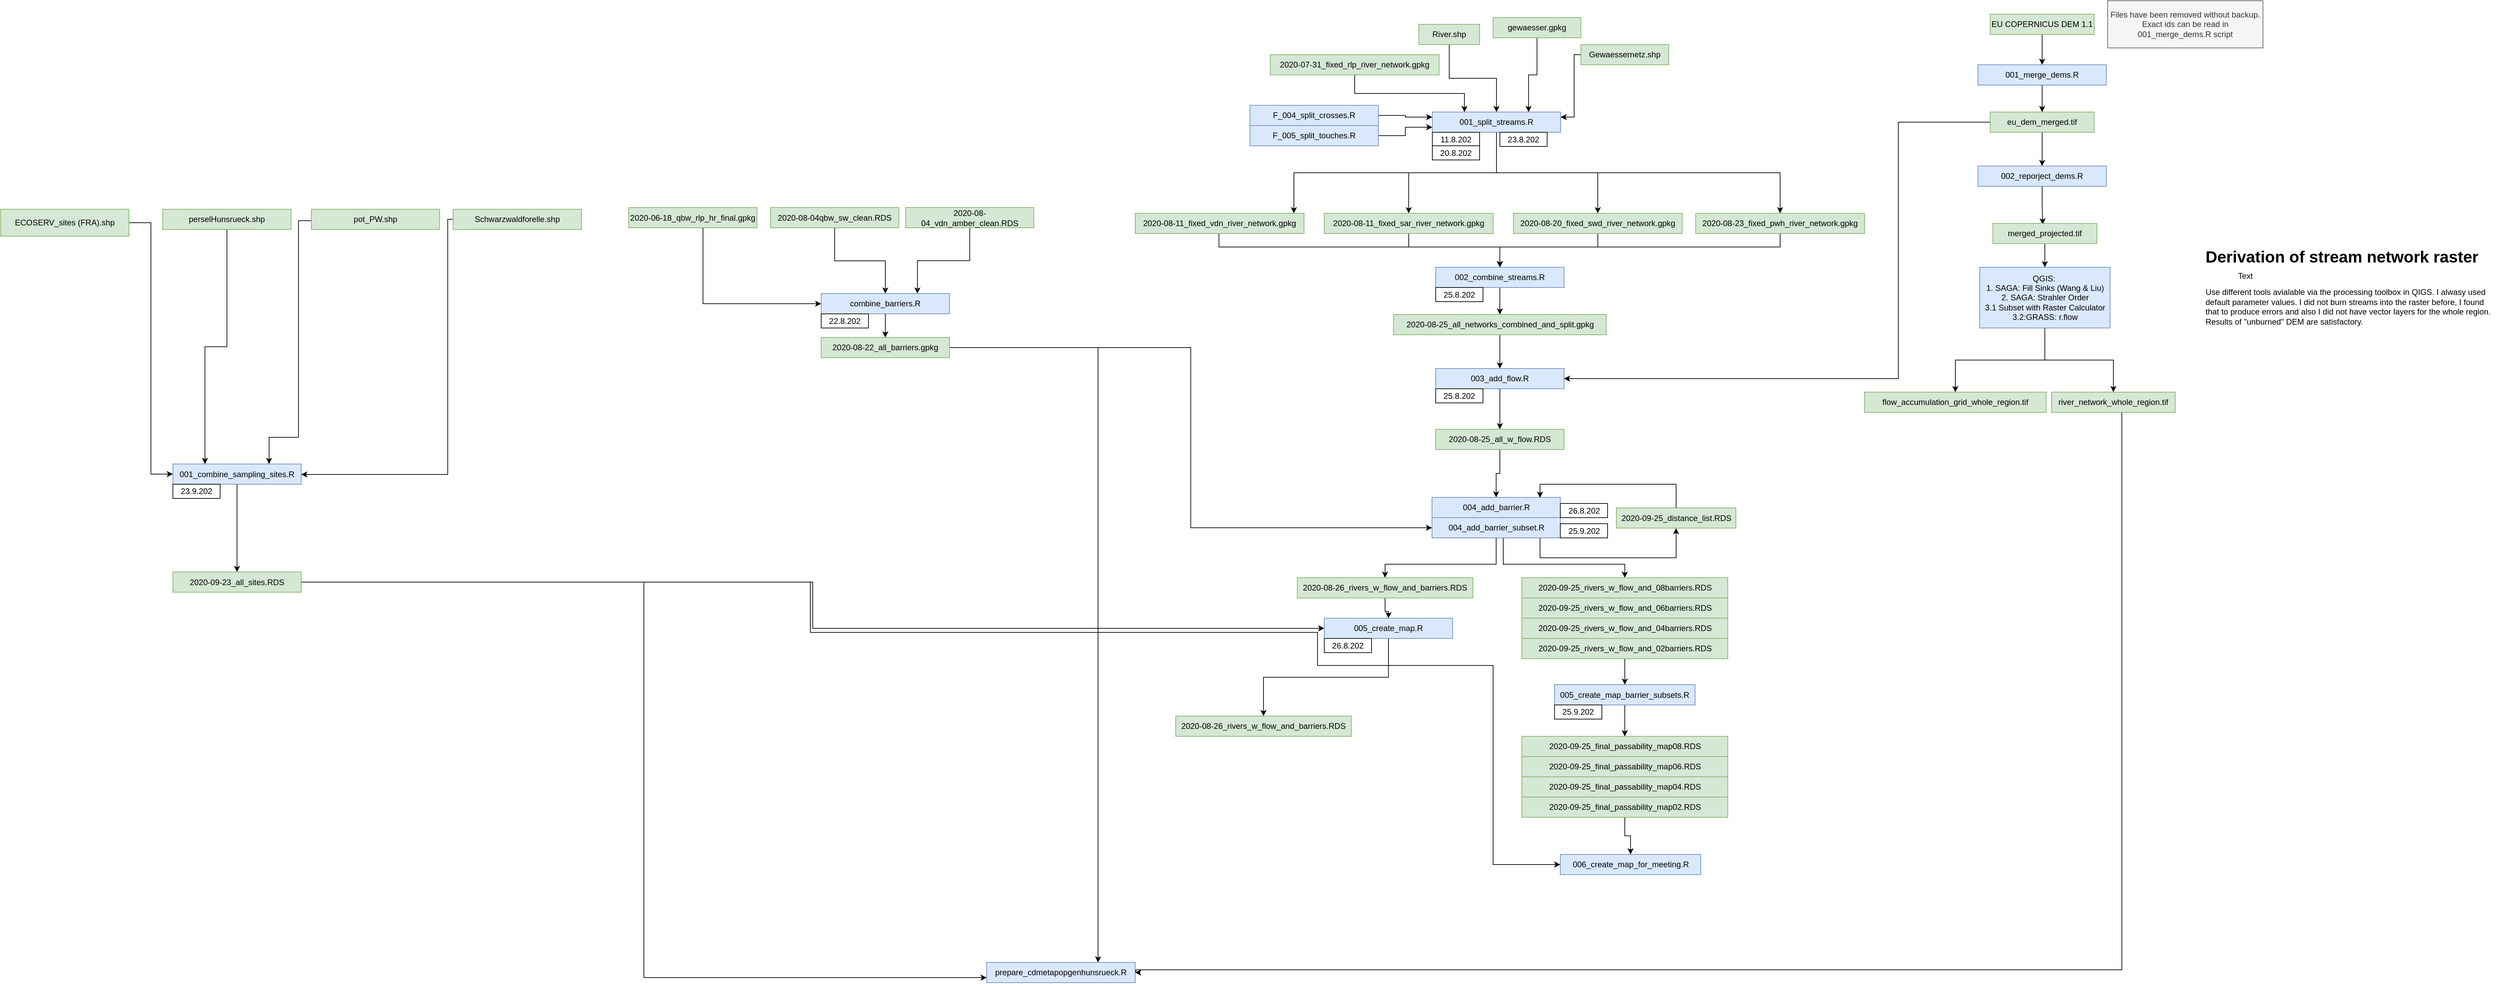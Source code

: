 <mxfile version="11.1.4" type="device"><diagram id="JvnufUM-Q5SF-gKpzTFS" name="Page-1"><mxGraphModel dx="4154" dy="2150" grid="1" gridSize="10" guides="1" tooltips="1" connect="1" arrows="1" fold="1" page="1" pageScale="1" pageWidth="827" pageHeight="1169" math="0" shadow="0"><root><mxCell id="0"/><mxCell id="1" parent="0"/><mxCell id="FXW5r1l0r0UsRwqDGzfk-9" value="&lt;h1&gt;&lt;span&gt;Derivation of stream network raster&lt;/span&gt;&lt;br&gt;&lt;/h1&gt;&lt;div&gt;&lt;span&gt;&lt;br&gt;&lt;/span&gt;&lt;/div&gt;&lt;div&gt;Use different tools avialable via the processing toolbox in QIGS. I alwasy used default parameter values. I did not burn streams into the raster before, I found that to produce errors and also I did not have vector layers for the whole region. Results of &quot;unburned&quot; DEM are satisfactory.&amp;nbsp;&lt;/div&gt;" style="text;html=1;strokeColor=none;fillColor=none;spacing=5;spacingTop=-20;whiteSpace=wrap;overflow=hidden;rounded=0;" parent="1" vertex="1"><mxGeometry x="1140" y="-155" width="440" height="125" as="geometry"/></mxCell><mxCell id="lAnp8HVwlpkXmzS3T5rh-65" style="edgeStyle=orthogonalEdgeStyle;rounded=0;orthogonalLoop=1;jettySize=auto;html=1;" edge="1" parent="1" source="qVdhG5qtT_E0sjil29ck-8" target="lAnp8HVwlpkXmzS3T5rh-63"><mxGeometry relative="1" as="geometry"/></mxCell><mxCell id="lAnp8HVwlpkXmzS3T5rh-66" style="edgeStyle=orthogonalEdgeStyle;rounded=0;orthogonalLoop=1;jettySize=auto;html=1;" edge="1" parent="1" source="qVdhG5qtT_E0sjil29ck-8" target="lAnp8HVwlpkXmzS3T5rh-64"><mxGeometry relative="1" as="geometry"/></mxCell><mxCell id="qVdhG5qtT_E0sjil29ck-8" value="QGIS:&amp;nbsp;&lt;br&gt;1. SAGA: Fill Sinks (Wang &amp;amp; Liu)&lt;br&gt;2. SAGA: Strahler Order&lt;br&gt;3.1 Subset with Raster Calculator&lt;br&gt;3.2:GRASS: r.flow" style="rounded=0;whiteSpace=wrap;html=1;fillColor=#dae8fc;strokeColor=#6c8ebf;" parent="1" vertex="1"><mxGeometry x="810.5" y="-120" width="193" height="90" as="geometry"/></mxCell><mxCell id="cnX03Y2A7mI1FrxATvuy-17" style="edgeStyle=orthogonalEdgeStyle;rounded=0;orthogonalLoop=1;jettySize=auto;html=1;" parent="1" source="c5t6hlEOl87AgB6g3hUB-1" target="cnX03Y2A7mI1FrxATvuy-16" edge="1"><mxGeometry relative="1" as="geometry"/></mxCell><mxCell id="c5t6hlEOl87AgB6g3hUB-1" value="001_combine_sampling_sites.R" style="rounded=0;whiteSpace=wrap;html=1;fillColor=#dae8fc;strokeColor=#6c8ebf;" parent="1" vertex="1"><mxGeometry x="-1865" y="171.5" width="190" height="30" as="geometry"/></mxCell><mxCell id="cnX03Y2A7mI1FrxATvuy-11" style="edgeStyle=orthogonalEdgeStyle;rounded=0;orthogonalLoop=1;jettySize=auto;html=1;entryX=0;entryY=0.5;entryDx=0;entryDy=0;" parent="1" source="cnX03Y2A7mI1FrxATvuy-2" target="c5t6hlEOl87AgB6g3hUB-1" edge="1"><mxGeometry relative="1" as="geometry"/></mxCell><mxCell id="cnX03Y2A7mI1FrxATvuy-2" value="ECOSERV_sites (FRA).shp" style="rounded=0;whiteSpace=wrap;html=1;fillColor=#d5e8d4;strokeColor=#82b366;" parent="1" vertex="1"><mxGeometry x="-2120" y="-206" width="190" height="40" as="geometry"/></mxCell><mxCell id="cnX03Y2A7mI1FrxATvuy-12" style="edgeStyle=orthogonalEdgeStyle;rounded=0;orthogonalLoop=1;jettySize=auto;html=1;entryX=0.25;entryY=0;entryDx=0;entryDy=0;" parent="1" source="cnX03Y2A7mI1FrxATvuy-3" target="c5t6hlEOl87AgB6g3hUB-1" edge="1"><mxGeometry relative="1" as="geometry"/></mxCell><mxCell id="cnX03Y2A7mI1FrxATvuy-3" value="perselHunsrueck.shp" style="rounded=0;whiteSpace=wrap;html=1;fillColor=#d5e8d4;strokeColor=#82b366;" parent="1" vertex="1"><mxGeometry x="-1880" y="-206" width="190" height="30" as="geometry"/></mxCell><mxCell id="cnX03Y2A7mI1FrxATvuy-13" style="edgeStyle=orthogonalEdgeStyle;rounded=0;orthogonalLoop=1;jettySize=auto;html=1;entryX=0.75;entryY=0;entryDx=0;entryDy=0;" parent="1" source="cnX03Y2A7mI1FrxATvuy-4" target="c5t6hlEOl87AgB6g3hUB-1" edge="1"><mxGeometry relative="1" as="geometry"><Array as="points"><mxPoint x="-1679" y="-189"/><mxPoint x="-1679" y="132"/><mxPoint x="-1722" y="132"/></Array></mxGeometry></mxCell><mxCell id="cnX03Y2A7mI1FrxATvuy-4" value="pot_PW.shp" style="rounded=0;whiteSpace=wrap;html=1;fillColor=#d5e8d4;strokeColor=#82b366;" parent="1" vertex="1"><mxGeometry x="-1660" y="-206" width="190" height="30" as="geometry"/></mxCell><mxCell id="cnX03Y2A7mI1FrxATvuy-14" style="edgeStyle=orthogonalEdgeStyle;rounded=0;orthogonalLoop=1;jettySize=auto;html=1;" parent="1" source="cnX03Y2A7mI1FrxATvuy-5" target="c5t6hlEOl87AgB6g3hUB-1" edge="1"><mxGeometry relative="1" as="geometry"><Array as="points"><mxPoint x="-1458" y="-191"/><mxPoint x="-1458" y="187"/></Array></mxGeometry></mxCell><mxCell id="cnX03Y2A7mI1FrxATvuy-5" value="Schwarzwaldforelle.shp" style="rounded=0;whiteSpace=wrap;html=1;fillColor=#d5e8d4;strokeColor=#82b366;" parent="1" vertex="1"><mxGeometry x="-1450" y="-206" width="190" height="30" as="geometry"/></mxCell><mxCell id="lAnp8HVwlpkXmzS3T5rh-76" style="edgeStyle=orthogonalEdgeStyle;rounded=0;orthogonalLoop=1;jettySize=auto;html=1;entryX=0;entryY=0.75;entryDx=0;entryDy=0;" edge="1" parent="1" source="cnX03Y2A7mI1FrxATvuy-16" target="0E4M_2nocvdvFZ_LfOM7-12"><mxGeometry relative="1" as="geometry"/></mxCell><mxCell id="lAnp8HVwlpkXmzS3T5rh-88" style="edgeStyle=orthogonalEdgeStyle;rounded=0;orthogonalLoop=1;jettySize=auto;html=1;entryX=0;entryY=0.5;entryDx=0;entryDy=0;" edge="1" parent="1" source="cnX03Y2A7mI1FrxATvuy-16" target="lAnp8HVwlpkXmzS3T5rh-86"><mxGeometry relative="1" as="geometry"/></mxCell><mxCell id="lAnp8HVwlpkXmzS3T5rh-111" style="edgeStyle=orthogonalEdgeStyle;rounded=0;orthogonalLoop=1;jettySize=auto;html=1;entryX=0;entryY=0.5;entryDx=0;entryDy=0;" edge="1" parent="1" source="cnX03Y2A7mI1FrxATvuy-16" target="lAnp8HVwlpkXmzS3T5rh-109"><mxGeometry relative="1" as="geometry"><mxPoint x="-150" y="680" as="targetPoint"/><Array as="points"><mxPoint x="-921" y="346"/><mxPoint x="-921" y="421"/><mxPoint x="-170" y="421"/><mxPoint x="-170" y="470"/><mxPoint x="90" y="470"/><mxPoint x="90" y="765"/></Array></mxGeometry></mxCell><mxCell id="cnX03Y2A7mI1FrxATvuy-16" value="2020-09-23_all_sites.RDS" style="rounded=0;whiteSpace=wrap;html=1;fillColor=#d5e8d4;strokeColor=#82b366;" parent="1" vertex="1"><mxGeometry x="-1865" y="331.5" width="190" height="30" as="geometry"/></mxCell><mxCell id="0E4M_2nocvdvFZ_LfOM7-1" value="23.9.202" style="rounded=0;whiteSpace=wrap;html=1;" parent="1" vertex="1"><mxGeometry x="-1865" y="201.5" width="70" height="21" as="geometry"/></mxCell><mxCell id="0E4M_2nocvdvFZ_LfOM7-11" style="edgeStyle=orthogonalEdgeStyle;rounded=0;orthogonalLoop=1;jettySize=auto;html=1;" parent="1" source="0E4M_2nocvdvFZ_LfOM7-2" target="0E4M_2nocvdvFZ_LfOM7-10" edge="1"><mxGeometry relative="1" as="geometry"/></mxCell><mxCell id="0E4M_2nocvdvFZ_LfOM7-2" value="combine_barriers.R" style="rounded=0;whiteSpace=wrap;html=1;fillColor=#dae8fc;strokeColor=#6c8ebf;" parent="1" vertex="1"><mxGeometry x="-905" y="-81" width="190" height="30" as="geometry"/></mxCell><mxCell id="0E4M_2nocvdvFZ_LfOM7-3" value="22.8.202" style="rounded=0;whiteSpace=wrap;html=1;" parent="1" vertex="1"><mxGeometry x="-905" y="-51" width="70" height="21" as="geometry"/></mxCell><mxCell id="0E4M_2nocvdvFZ_LfOM7-5" style="edgeStyle=orthogonalEdgeStyle;rounded=0;orthogonalLoop=1;jettySize=auto;html=1;entryX=0;entryY=0.5;entryDx=0;entryDy=0;" parent="1" source="0E4M_2nocvdvFZ_LfOM7-4" target="0E4M_2nocvdvFZ_LfOM7-2" edge="1"><mxGeometry relative="1" as="geometry"><Array as="points"><mxPoint x="-1080" y="-65.5"/></Array></mxGeometry></mxCell><mxCell id="0E4M_2nocvdvFZ_LfOM7-4" value="2020-06-18_qbw_rlp_hr_final.gpkg" style="rounded=0;whiteSpace=wrap;html=1;fillColor=#d5e8d4;strokeColor=#82b366;" parent="1" vertex="1"><mxGeometry x="-1190" y="-208.5" width="190" height="30" as="geometry"/></mxCell><mxCell id="0E4M_2nocvdvFZ_LfOM7-9" style="edgeStyle=orthogonalEdgeStyle;rounded=0;orthogonalLoop=1;jettySize=auto;html=1;" parent="1" source="0E4M_2nocvdvFZ_LfOM7-6" target="0E4M_2nocvdvFZ_LfOM7-2" edge="1"><mxGeometry relative="1" as="geometry"><Array as="points"><mxPoint x="-885" y="-129.5"/><mxPoint x="-810" y="-129.5"/></Array></mxGeometry></mxCell><mxCell id="0E4M_2nocvdvFZ_LfOM7-6" value="2020-08-04qbw_sw_clean.RDS" style="rounded=0;whiteSpace=wrap;html=1;fillColor=#d5e8d4;strokeColor=#82b366;" parent="1" vertex="1"><mxGeometry x="-980" y="-208.5" width="190" height="30" as="geometry"/></mxCell><mxCell id="0E4M_2nocvdvFZ_LfOM7-8" style="edgeStyle=orthogonalEdgeStyle;rounded=0;orthogonalLoop=1;jettySize=auto;html=1;entryX=0.75;entryY=0;entryDx=0;entryDy=0;" parent="1" source="0E4M_2nocvdvFZ_LfOM7-7" target="0E4M_2nocvdvFZ_LfOM7-2" edge="1"><mxGeometry relative="1" as="geometry"/></mxCell><mxCell id="0E4M_2nocvdvFZ_LfOM7-7" value="2020-08-04_vdn_amber_clean.RDS" style="rounded=0;whiteSpace=wrap;html=1;fillColor=#d5e8d4;strokeColor=#82b366;" parent="1" vertex="1"><mxGeometry x="-780" y="-208.5" width="190" height="30" as="geometry"/></mxCell><mxCell id="lAnp8HVwlpkXmzS3T5rh-73" style="edgeStyle=orthogonalEdgeStyle;rounded=0;orthogonalLoop=1;jettySize=auto;html=1;entryX=0;entryY=0.5;entryDx=0;entryDy=0;" edge="1" parent="1" source="0E4M_2nocvdvFZ_LfOM7-10" target="lAnp8HVwlpkXmzS3T5rh-1"><mxGeometry relative="1" as="geometry"/></mxCell><mxCell id="lAnp8HVwlpkXmzS3T5rh-75" style="edgeStyle=orthogonalEdgeStyle;rounded=0;orthogonalLoop=1;jettySize=auto;html=1;entryX=0.75;entryY=0;entryDx=0;entryDy=0;" edge="1" parent="1" source="0E4M_2nocvdvFZ_LfOM7-10" target="0E4M_2nocvdvFZ_LfOM7-12"><mxGeometry relative="1" as="geometry"/></mxCell><mxCell id="0E4M_2nocvdvFZ_LfOM7-10" value="2020-08-22_all_barriers.gpkg" style="rounded=0;whiteSpace=wrap;html=1;fillColor=#d5e8d4;strokeColor=#82b366;" parent="1" vertex="1"><mxGeometry x="-905" y="-16" width="190" height="30" as="geometry"/></mxCell><mxCell id="0E4M_2nocvdvFZ_LfOM7-12" value="prepare_cdmetapopgenhunsrueck.R" style="rounded=0;whiteSpace=wrap;html=1;fillColor=#dae8fc;strokeColor=#6c8ebf;" parent="1" vertex="1"><mxGeometry x="-660" y="910" width="220" height="30" as="geometry"/></mxCell><mxCell id="lAnp8HVwlpkXmzS3T5rh-82" style="edgeStyle=orthogonalEdgeStyle;rounded=0;orthogonalLoop=1;jettySize=auto;html=1;" edge="1" parent="1" source="lAnp8HVwlpkXmzS3T5rh-1" target="lAnp8HVwlpkXmzS3T5rh-81"><mxGeometry relative="1" as="geometry"><Array as="points"><mxPoint x="95" y="320"/><mxPoint x="-70" y="320"/></Array></mxGeometry></mxCell><mxCell id="lAnp8HVwlpkXmzS3T5rh-92" style="edgeStyle=orthogonalEdgeStyle;rounded=0;orthogonalLoop=1;jettySize=auto;html=1;entryX=0.5;entryY=1;entryDx=0;entryDy=0;" edge="1" parent="1" source="lAnp8HVwlpkXmzS3T5rh-1" target="lAnp8HVwlpkXmzS3T5rh-91"><mxGeometry relative="1" as="geometry"><Array as="points"><mxPoint x="159.5" y="310.5"/><mxPoint x="361.5" y="310.5"/></Array></mxGeometry></mxCell><mxCell id="lAnp8HVwlpkXmzS3T5rh-98" style="edgeStyle=orthogonalEdgeStyle;rounded=0;orthogonalLoop=1;jettySize=auto;html=1;entryX=0.5;entryY=0;entryDx=0;entryDy=0;" edge="1" parent="1" source="lAnp8HVwlpkXmzS3T5rh-1" target="lAnp8HVwlpkXmzS3T5rh-94"><mxGeometry relative="1" as="geometry"><mxPoint x="285" y="330" as="targetPoint"/><Array as="points"><mxPoint x="105" y="320"/><mxPoint x="285" y="320"/></Array></mxGeometry></mxCell><mxCell id="lAnp8HVwlpkXmzS3T5rh-1" value="004_add_barrier_subset.R" style="rounded=0;whiteSpace=wrap;html=1;fillColor=#dae8fc;strokeColor=#6c8ebf;" vertex="1" parent="1"><mxGeometry x="-0.5" y="251" width="190" height="30" as="geometry"/></mxCell><mxCell id="lAnp8HVwlpkXmzS3T5rh-79" style="edgeStyle=orthogonalEdgeStyle;rounded=0;orthogonalLoop=1;jettySize=auto;html=1;entryX=0.5;entryY=0;entryDx=0;entryDy=0;" edge="1" parent="1" source="lAnp8HVwlpkXmzS3T5rh-2" target="lAnp8HVwlpkXmzS3T5rh-77"><mxGeometry relative="1" as="geometry"/></mxCell><mxCell id="lAnp8HVwlpkXmzS3T5rh-2" value="2020-08-25_all_w_flow.RDS" style="rounded=0;whiteSpace=wrap;html=1;fillColor=#d5e8d4;strokeColor=#82b366;" vertex="1" parent="1"><mxGeometry x="5" y="120" width="190" height="30" as="geometry"/></mxCell><mxCell id="lAnp8HVwlpkXmzS3T5rh-7" value="25.9.202" style="rounded=0;whiteSpace=wrap;html=1;" vertex="1" parent="1"><mxGeometry x="189.5" y="260" width="70" height="21" as="geometry"/></mxCell><mxCell id="lAnp8HVwlpkXmzS3T5rh-26" style="edgeStyle=orthogonalEdgeStyle;rounded=0;orthogonalLoop=1;jettySize=auto;html=1;" edge="1" parent="1" source="lAnp8HVwlpkXmzS3T5rh-8" target="lAnp8HVwlpkXmzS3T5rh-25"><mxGeometry relative="1" as="geometry"><Array as="points"><mxPoint x="95" y="-260"/><mxPoint x="-205" y="-260"/></Array></mxGeometry></mxCell><mxCell id="lAnp8HVwlpkXmzS3T5rh-28" style="edgeStyle=orthogonalEdgeStyle;rounded=0;orthogonalLoop=1;jettySize=auto;html=1;" edge="1" parent="1" source="lAnp8HVwlpkXmzS3T5rh-8" target="lAnp8HVwlpkXmzS3T5rh-27"><mxGeometry relative="1" as="geometry"/></mxCell><mxCell id="lAnp8HVwlpkXmzS3T5rh-31" style="edgeStyle=orthogonalEdgeStyle;rounded=0;orthogonalLoop=1;jettySize=auto;html=1;entryX=0.5;entryY=0;entryDx=0;entryDy=0;" edge="1" parent="1" source="lAnp8HVwlpkXmzS3T5rh-8" target="lAnp8HVwlpkXmzS3T5rh-30"><mxGeometry relative="1" as="geometry"><Array as="points"><mxPoint x="95" y="-260"/><mxPoint x="245" y="-260"/></Array></mxGeometry></mxCell><mxCell id="lAnp8HVwlpkXmzS3T5rh-34" style="edgeStyle=orthogonalEdgeStyle;rounded=0;orthogonalLoop=1;jettySize=auto;html=1;entryX=0.5;entryY=0;entryDx=0;entryDy=0;" edge="1" parent="1" source="lAnp8HVwlpkXmzS3T5rh-8" target="lAnp8HVwlpkXmzS3T5rh-33"><mxGeometry relative="1" as="geometry"><Array as="points"><mxPoint x="95" y="-260"/><mxPoint x="515" y="-260"/></Array></mxGeometry></mxCell><mxCell id="lAnp8HVwlpkXmzS3T5rh-8" value="001_split_streams.R" style="rounded=0;whiteSpace=wrap;html=1;fillColor=#dae8fc;strokeColor=#6c8ebf;" vertex="1" parent="1"><mxGeometry y="-350" width="190" height="30" as="geometry"/></mxCell><mxCell id="lAnp8HVwlpkXmzS3T5rh-11" style="edgeStyle=orthogonalEdgeStyle;rounded=0;orthogonalLoop=1;jettySize=auto;html=1;entryX=0;entryY=0.25;entryDx=0;entryDy=0;" edge="1" parent="1" source="lAnp8HVwlpkXmzS3T5rh-9" target="lAnp8HVwlpkXmzS3T5rh-8"><mxGeometry relative="1" as="geometry"/></mxCell><mxCell id="lAnp8HVwlpkXmzS3T5rh-9" value="F_004_split_crosses.R" style="rounded=0;whiteSpace=wrap;html=1;fillColor=#dae8fc;strokeColor=#6c8ebf;" vertex="1" parent="1"><mxGeometry x="-270" y="-360" width="190" height="30" as="geometry"/></mxCell><mxCell id="lAnp8HVwlpkXmzS3T5rh-12" style="edgeStyle=orthogonalEdgeStyle;rounded=0;orthogonalLoop=1;jettySize=auto;html=1;entryX=0;entryY=0.75;entryDx=0;entryDy=0;" edge="1" parent="1" source="lAnp8HVwlpkXmzS3T5rh-10" target="lAnp8HVwlpkXmzS3T5rh-8"><mxGeometry relative="1" as="geometry"/></mxCell><mxCell id="lAnp8HVwlpkXmzS3T5rh-10" value="F_005_split_touches.R" style="rounded=0;whiteSpace=wrap;html=1;fillColor=#dae8fc;strokeColor=#6c8ebf;" vertex="1" parent="1"><mxGeometry x="-270" y="-330" width="190" height="30" as="geometry"/></mxCell><mxCell id="lAnp8HVwlpkXmzS3T5rh-14" style="edgeStyle=orthogonalEdgeStyle;rounded=0;orthogonalLoop=1;jettySize=auto;html=1;entryX=0.25;entryY=0;entryDx=0;entryDy=0;" edge="1" parent="1" source="lAnp8HVwlpkXmzS3T5rh-13" target="lAnp8HVwlpkXmzS3T5rh-8"><mxGeometry relative="1" as="geometry"/></mxCell><mxCell id="lAnp8HVwlpkXmzS3T5rh-13" value="2020-07-31_fixed_rlp_river_network.gpkg" style="rounded=0;whiteSpace=wrap;html=1;fillColor=#d5e8d4;strokeColor=#82b366;" vertex="1" parent="1"><mxGeometry x="-240" y="-435" width="250" height="30" as="geometry"/></mxCell><mxCell id="lAnp8HVwlpkXmzS3T5rh-18" style="edgeStyle=orthogonalEdgeStyle;rounded=0;orthogonalLoop=1;jettySize=auto;html=1;" edge="1" parent="1" source="lAnp8HVwlpkXmzS3T5rh-17" target="lAnp8HVwlpkXmzS3T5rh-8"><mxGeometry relative="1" as="geometry"/></mxCell><mxCell id="lAnp8HVwlpkXmzS3T5rh-17" value="River.shp" style="rounded=0;whiteSpace=wrap;html=1;fillColor=#d5e8d4;strokeColor=#82b366;" vertex="1" parent="1"><mxGeometry x="-20" y="-480" width="90" height="30" as="geometry"/></mxCell><mxCell id="lAnp8HVwlpkXmzS3T5rh-20" style="edgeStyle=orthogonalEdgeStyle;rounded=0;orthogonalLoop=1;jettySize=auto;html=1;entryX=0.75;entryY=0;entryDx=0;entryDy=0;" edge="1" parent="1" source="lAnp8HVwlpkXmzS3T5rh-19" target="lAnp8HVwlpkXmzS3T5rh-8"><mxGeometry relative="1" as="geometry"/></mxCell><mxCell id="lAnp8HVwlpkXmzS3T5rh-19" value="gewaesser.gpkg" style="rounded=0;whiteSpace=wrap;html=1;fillColor=#d5e8d4;strokeColor=#82b366;" vertex="1" parent="1"><mxGeometry x="90" y="-490" width="130" height="30" as="geometry"/></mxCell><mxCell id="lAnp8HVwlpkXmzS3T5rh-23" style="edgeStyle=orthogonalEdgeStyle;rounded=0;orthogonalLoop=1;jettySize=auto;html=1;entryX=1;entryY=0.25;entryDx=0;entryDy=0;" edge="1" parent="1" source="lAnp8HVwlpkXmzS3T5rh-22" target="lAnp8HVwlpkXmzS3T5rh-8"><mxGeometry relative="1" as="geometry"><Array as="points"><mxPoint x="210" y="-435"/><mxPoint x="210" y="-343"/></Array></mxGeometry></mxCell><mxCell id="lAnp8HVwlpkXmzS3T5rh-22" value="Gewaessernetz.shp" style="rounded=0;whiteSpace=wrap;html=1;fillColor=#d5e8d4;strokeColor=#82b366;" vertex="1" parent="1"><mxGeometry x="220" y="-450" width="130" height="30" as="geometry"/></mxCell><mxCell id="lAnp8HVwlpkXmzS3T5rh-24" value="23.8.202" style="rounded=0;whiteSpace=wrap;html=1;" vertex="1" parent="1"><mxGeometry x="100" y="-320" width="70" height="21" as="geometry"/></mxCell><mxCell id="lAnp8HVwlpkXmzS3T5rh-40" style="edgeStyle=orthogonalEdgeStyle;rounded=0;orthogonalLoop=1;jettySize=auto;html=1;" edge="1" parent="1" source="lAnp8HVwlpkXmzS3T5rh-25" target="lAnp8HVwlpkXmzS3T5rh-38"><mxGeometry relative="1" as="geometry"><Array as="points"><mxPoint x="-316" y="-150"/><mxPoint x="100" y="-150"/></Array></mxGeometry></mxCell><mxCell id="lAnp8HVwlpkXmzS3T5rh-25" value="2020-08-11_fixed_vdn_river_network.gpkg" style="rounded=0;whiteSpace=wrap;html=1;fillColor=#d5e8d4;strokeColor=#82b366;" vertex="1" parent="1"><mxGeometry x="-440" y="-200" width="250" height="30" as="geometry"/></mxCell><mxCell id="lAnp8HVwlpkXmzS3T5rh-41" style="edgeStyle=orthogonalEdgeStyle;rounded=0;orthogonalLoop=1;jettySize=auto;html=1;entryX=0.5;entryY=0;entryDx=0;entryDy=0;" edge="1" parent="1" source="lAnp8HVwlpkXmzS3T5rh-27" target="lAnp8HVwlpkXmzS3T5rh-38"><mxGeometry relative="1" as="geometry"><Array as="points"><mxPoint x="-35" y="-150"/><mxPoint x="100" y="-150"/></Array></mxGeometry></mxCell><mxCell id="lAnp8HVwlpkXmzS3T5rh-27" value="2020-08-11_fixed_sar_river_network.gpkg" style="rounded=0;whiteSpace=wrap;html=1;fillColor=#d5e8d4;strokeColor=#82b366;" vertex="1" parent="1"><mxGeometry x="-160" y="-200" width="250" height="30" as="geometry"/></mxCell><mxCell id="lAnp8HVwlpkXmzS3T5rh-42" style="edgeStyle=orthogonalEdgeStyle;rounded=0;orthogonalLoop=1;jettySize=auto;html=1;entryX=0.5;entryY=0;entryDx=0;entryDy=0;" edge="1" parent="1" source="lAnp8HVwlpkXmzS3T5rh-30" target="lAnp8HVwlpkXmzS3T5rh-38"><mxGeometry relative="1" as="geometry"><Array as="points"><mxPoint x="245" y="-150"/><mxPoint x="100" y="-150"/></Array></mxGeometry></mxCell><mxCell id="lAnp8HVwlpkXmzS3T5rh-30" value="2020-08-20_fixed_swd_river_network.gpkg" style="rounded=0;whiteSpace=wrap;html=1;fillColor=#d5e8d4;strokeColor=#82b366;" vertex="1" parent="1"><mxGeometry x="120" y="-200" width="250" height="30" as="geometry"/></mxCell><mxCell id="lAnp8HVwlpkXmzS3T5rh-43" style="edgeStyle=orthogonalEdgeStyle;rounded=0;orthogonalLoop=1;jettySize=auto;html=1;entryX=0.5;entryY=0;entryDx=0;entryDy=0;" edge="1" parent="1" source="lAnp8HVwlpkXmzS3T5rh-33" target="lAnp8HVwlpkXmzS3T5rh-38"><mxGeometry relative="1" as="geometry"><Array as="points"><mxPoint x="515" y="-150"/><mxPoint x="100" y="-150"/></Array></mxGeometry></mxCell><mxCell id="lAnp8HVwlpkXmzS3T5rh-33" value="&lt;span style=&quot;text-align: left ; white-space: nowrap&quot;&gt;2020-08-23_fixed_pwh_river_network.gpkg&lt;/span&gt;" style="rounded=0;whiteSpace=wrap;html=1;fillColor=#d5e8d4;strokeColor=#82b366;" vertex="1" parent="1"><mxGeometry x="390" y="-200" width="250" height="30" as="geometry"/></mxCell><mxCell id="lAnp8HVwlpkXmzS3T5rh-35" value="11.8.202" style="rounded=0;whiteSpace=wrap;html=1;" vertex="1" parent="1"><mxGeometry y="-320" width="70" height="21" as="geometry"/></mxCell><mxCell id="lAnp8HVwlpkXmzS3T5rh-36" value="20.8.202" style="rounded=0;whiteSpace=wrap;html=1;" vertex="1" parent="1"><mxGeometry y="-300" width="70" height="21" as="geometry"/></mxCell><mxCell id="lAnp8HVwlpkXmzS3T5rh-46" style="edgeStyle=orthogonalEdgeStyle;rounded=0;orthogonalLoop=1;jettySize=auto;html=1;" edge="1" parent="1" source="lAnp8HVwlpkXmzS3T5rh-38" target="lAnp8HVwlpkXmzS3T5rh-45"><mxGeometry relative="1" as="geometry"/></mxCell><mxCell id="lAnp8HVwlpkXmzS3T5rh-38" value="002_combine_streams.R" style="rounded=0;whiteSpace=wrap;html=1;fillColor=#dae8fc;strokeColor=#6c8ebf;" vertex="1" parent="1"><mxGeometry x="5" y="-120" width="190" height="30" as="geometry"/></mxCell><mxCell id="lAnp8HVwlpkXmzS3T5rh-69" style="edgeStyle=orthogonalEdgeStyle;rounded=0;orthogonalLoop=1;jettySize=auto;html=1;entryX=0.5;entryY=0;entryDx=0;entryDy=0;" edge="1" parent="1" source="lAnp8HVwlpkXmzS3T5rh-45" target="lAnp8HVwlpkXmzS3T5rh-68"><mxGeometry relative="1" as="geometry"/></mxCell><mxCell id="lAnp8HVwlpkXmzS3T5rh-45" value="2020-08-25_all_networks_combined_and_split.gpkg" style="rounded=0;whiteSpace=wrap;html=1;fillColor=#d5e8d4;strokeColor=#82b366;" vertex="1" parent="1"><mxGeometry x="-57.5" y="-50" width="315" height="30" as="geometry"/></mxCell><mxCell id="lAnp8HVwlpkXmzS3T5rh-55" style="edgeStyle=orthogonalEdgeStyle;rounded=0;orthogonalLoop=1;jettySize=auto;html=1;entryX=0.5;entryY=0;entryDx=0;entryDy=0;" edge="1" parent="1" source="lAnp8HVwlpkXmzS3T5rh-49" target="lAnp8HVwlpkXmzS3T5rh-54"><mxGeometry relative="1" as="geometry"/></mxCell><mxCell id="lAnp8HVwlpkXmzS3T5rh-49" value="EU COPERNICUS DEM 1.1" style="rounded=0;whiteSpace=wrap;html=1;fillColor=#d5e8d4;strokeColor=#82b366;" vertex="1" parent="1"><mxGeometry x="826" y="-495" width="154" height="30" as="geometry"/></mxCell><mxCell id="lAnp8HVwlpkXmzS3T5rh-52" value="Files have been removed without backup. Exact ids can be read in 001_merge_dems.R script" style="text;html=1;strokeColor=#666666;fillColor=#f5f5f5;align=center;verticalAlign=middle;whiteSpace=wrap;rounded=0;fontColor=#333333;" vertex="1" parent="1"><mxGeometry x="1000" y="-515" width="230" height="70" as="geometry"/></mxCell><mxCell id="lAnp8HVwlpkXmzS3T5rh-57" style="edgeStyle=orthogonalEdgeStyle;rounded=0;orthogonalLoop=1;jettySize=auto;html=1;" edge="1" parent="1" source="lAnp8HVwlpkXmzS3T5rh-54" target="lAnp8HVwlpkXmzS3T5rh-56"><mxGeometry relative="1" as="geometry"/></mxCell><mxCell id="lAnp8HVwlpkXmzS3T5rh-54" value="001_merge_dems.R" style="rounded=0;whiteSpace=wrap;html=1;fillColor=#dae8fc;strokeColor=#6c8ebf;" vertex="1" parent="1"><mxGeometry x="808" y="-420" width="190" height="30" as="geometry"/></mxCell><mxCell id="lAnp8HVwlpkXmzS3T5rh-59" style="edgeStyle=orthogonalEdgeStyle;rounded=0;orthogonalLoop=1;jettySize=auto;html=1;entryX=0.5;entryY=0;entryDx=0;entryDy=0;" edge="1" parent="1" source="lAnp8HVwlpkXmzS3T5rh-56" target="lAnp8HVwlpkXmzS3T5rh-58"><mxGeometry relative="1" as="geometry"/></mxCell><mxCell id="lAnp8HVwlpkXmzS3T5rh-71" style="edgeStyle=orthogonalEdgeStyle;rounded=0;orthogonalLoop=1;jettySize=auto;html=1;entryX=1;entryY=0.5;entryDx=0;entryDy=0;" edge="1" parent="1" source="lAnp8HVwlpkXmzS3T5rh-56" target="lAnp8HVwlpkXmzS3T5rh-68"><mxGeometry relative="1" as="geometry"><Array as="points"><mxPoint x="690" y="-335"/><mxPoint x="690" y="45"/></Array></mxGeometry></mxCell><mxCell id="lAnp8HVwlpkXmzS3T5rh-56" value="eu_dem_merged.tif" style="rounded=0;whiteSpace=wrap;html=1;fillColor=#d5e8d4;strokeColor=#82b366;" vertex="1" parent="1"><mxGeometry x="826" y="-350" width="154" height="30" as="geometry"/></mxCell><mxCell id="lAnp8HVwlpkXmzS3T5rh-61" style="edgeStyle=orthogonalEdgeStyle;rounded=0;orthogonalLoop=1;jettySize=auto;html=1;entryX=0.48;entryY=0.052;entryDx=0;entryDy=0;entryPerimeter=0;" edge="1" parent="1" source="lAnp8HVwlpkXmzS3T5rh-58" target="lAnp8HVwlpkXmzS3T5rh-60"><mxGeometry relative="1" as="geometry"/></mxCell><mxCell id="lAnp8HVwlpkXmzS3T5rh-58" value="002_reporject_dems.R" style="rounded=0;whiteSpace=wrap;html=1;fillColor=#dae8fc;strokeColor=#6c8ebf;" vertex="1" parent="1"><mxGeometry x="808" y="-270" width="190" height="30" as="geometry"/></mxCell><mxCell id="lAnp8HVwlpkXmzS3T5rh-62" style="edgeStyle=orthogonalEdgeStyle;rounded=0;orthogonalLoop=1;jettySize=auto;html=1;entryX=0.5;entryY=0;entryDx=0;entryDy=0;" edge="1" parent="1" source="lAnp8HVwlpkXmzS3T5rh-60" target="qVdhG5qtT_E0sjil29ck-8"><mxGeometry relative="1" as="geometry"/></mxCell><mxCell id="lAnp8HVwlpkXmzS3T5rh-60" value="merged_projected.tif" style="rounded=0;whiteSpace=wrap;html=1;fillColor=#d5e8d4;strokeColor=#82b366;" vertex="1" parent="1"><mxGeometry x="830" y="-185" width="154" height="30" as="geometry"/></mxCell><mxCell id="lAnp8HVwlpkXmzS3T5rh-63" value="flow_accumulation_grid_whole_region.tif" style="rounded=0;whiteSpace=wrap;html=1;fillColor=#d5e8d4;strokeColor=#82b366;" vertex="1" parent="1"><mxGeometry x="640" y="65" width="269" height="30" as="geometry"/></mxCell><mxCell id="lAnp8HVwlpkXmzS3T5rh-74" style="edgeStyle=orthogonalEdgeStyle;rounded=0;orthogonalLoop=1;jettySize=auto;html=1;entryX=1;entryY=0.5;entryDx=0;entryDy=0;" edge="1" parent="1" source="lAnp8HVwlpkXmzS3T5rh-64" target="0E4M_2nocvdvFZ_LfOM7-12"><mxGeometry relative="1" as="geometry"><Array as="points"><mxPoint x="1021" y="921"/><mxPoint x="-439" y="921"/></Array></mxGeometry></mxCell><mxCell id="lAnp8HVwlpkXmzS3T5rh-64" value="river_network_whole_region.tif" style="rounded=0;whiteSpace=wrap;html=1;fillColor=#d5e8d4;strokeColor=#82b366;" vertex="1" parent="1"><mxGeometry x="917" y="65" width="183" height="30" as="geometry"/></mxCell><mxCell id="lAnp8HVwlpkXmzS3T5rh-67" value="Text" style="text;html=1;resizable=0;points=[];autosize=1;align=left;verticalAlign=top;spacingTop=-4;" vertex="1" parent="1"><mxGeometry x="1191" y="-117" width="40" height="20" as="geometry"/></mxCell><mxCell id="lAnp8HVwlpkXmzS3T5rh-72" style="edgeStyle=orthogonalEdgeStyle;rounded=0;orthogonalLoop=1;jettySize=auto;html=1;" edge="1" parent="1" source="lAnp8HVwlpkXmzS3T5rh-68" target="lAnp8HVwlpkXmzS3T5rh-2"><mxGeometry relative="1" as="geometry"/></mxCell><mxCell id="lAnp8HVwlpkXmzS3T5rh-68" value="003_add_flow.R" style="rounded=0;whiteSpace=wrap;html=1;fillColor=#dae8fc;strokeColor=#6c8ebf;" vertex="1" parent="1"><mxGeometry x="5" y="30" width="190" height="30" as="geometry"/></mxCell><mxCell id="lAnp8HVwlpkXmzS3T5rh-77" value="004_add_barrier.R" style="rounded=0;whiteSpace=wrap;html=1;fillColor=#dae8fc;strokeColor=#6c8ebf;" vertex="1" parent="1"><mxGeometry x="-0.5" y="221" width="190" height="30" as="geometry"/></mxCell><mxCell id="lAnp8HVwlpkXmzS3T5rh-87" style="edgeStyle=orthogonalEdgeStyle;rounded=0;orthogonalLoop=1;jettySize=auto;html=1;entryX=0.5;entryY=0;entryDx=0;entryDy=0;" edge="1" parent="1" source="lAnp8HVwlpkXmzS3T5rh-81" target="lAnp8HVwlpkXmzS3T5rh-86"><mxGeometry relative="1" as="geometry"/></mxCell><mxCell id="lAnp8HVwlpkXmzS3T5rh-81" value="2020-08-26_rivers_w_flow_and_barriers.RDS" style="rounded=0;whiteSpace=wrap;html=1;fillColor=#d5e8d4;strokeColor=#82b366;" vertex="1" parent="1"><mxGeometry x="-200" y="340" width="260" height="30" as="geometry"/></mxCell><mxCell id="lAnp8HVwlpkXmzS3T5rh-83" value="26.8.202" style="rounded=0;whiteSpace=wrap;html=1;" vertex="1" parent="1"><mxGeometry x="189.5" y="230" width="70" height="21" as="geometry"/></mxCell><mxCell id="lAnp8HVwlpkXmzS3T5rh-84" value="25.8.202" style="rounded=0;whiteSpace=wrap;html=1;" vertex="1" parent="1"><mxGeometry x="5" y="60" width="70" height="21" as="geometry"/></mxCell><mxCell id="lAnp8HVwlpkXmzS3T5rh-85" value="25.8.202" style="rounded=0;whiteSpace=wrap;html=1;" vertex="1" parent="1"><mxGeometry x="5" y="-90" width="70" height="21" as="geometry"/></mxCell><mxCell id="lAnp8HVwlpkXmzS3T5rh-90" style="edgeStyle=orthogonalEdgeStyle;rounded=0;orthogonalLoop=1;jettySize=auto;html=1;" edge="1" parent="1" source="lAnp8HVwlpkXmzS3T5rh-86" target="lAnp8HVwlpkXmzS3T5rh-89"><mxGeometry relative="1" as="geometry"/></mxCell><mxCell id="lAnp8HVwlpkXmzS3T5rh-86" value="005_create_map.R" style="rounded=0;whiteSpace=wrap;html=1;fillColor=#dae8fc;strokeColor=#6c8ebf;" vertex="1" parent="1"><mxGeometry x="-160" y="400" width="190" height="30" as="geometry"/></mxCell><mxCell id="lAnp8HVwlpkXmzS3T5rh-89" value="2020-08-26_rivers_w_flow_and_barriers.RDS" style="rounded=0;whiteSpace=wrap;html=1;fillColor=#d5e8d4;strokeColor=#82b366;" vertex="1" parent="1"><mxGeometry x="-380" y="545" width="260" height="30" as="geometry"/></mxCell><mxCell id="lAnp8HVwlpkXmzS3T5rh-93" style="edgeStyle=orthogonalEdgeStyle;rounded=0;orthogonalLoop=1;jettySize=auto;html=1;" edge="1" parent="1" source="lAnp8HVwlpkXmzS3T5rh-91"><mxGeometry relative="1" as="geometry"><mxPoint x="159.5" y="221.5" as="targetPoint"/><Array as="points"><mxPoint x="361.5" y="201.5"/><mxPoint x="159.5" y="201.5"/><mxPoint x="159.5" y="221.5"/></Array></mxGeometry></mxCell><mxCell id="lAnp8HVwlpkXmzS3T5rh-91" value="2020-09-25_distance_list.RDS" style="rounded=0;whiteSpace=wrap;html=1;fillColor=#d5e8d4;strokeColor=#82b366;" vertex="1" parent="1"><mxGeometry x="272.5" y="236.5" width="177" height="30" as="geometry"/></mxCell><mxCell id="lAnp8HVwlpkXmzS3T5rh-94" value="2020-09-25_rivers_w_flow_and_08barriers.RDS" style="rounded=0;whiteSpace=wrap;html=1;fillColor=#d5e8d4;strokeColor=#82b366;" vertex="1" parent="1"><mxGeometry x="132.5" y="340" width="305" height="30" as="geometry"/></mxCell><mxCell id="lAnp8HVwlpkXmzS3T5rh-95" value="2020-09-25_rivers_w_flow_and_06barriers.RDS" style="rounded=0;whiteSpace=wrap;html=1;fillColor=#d5e8d4;strokeColor=#82b366;" vertex="1" parent="1"><mxGeometry x="132.5" y="370" width="305" height="30" as="geometry"/></mxCell><mxCell id="lAnp8HVwlpkXmzS3T5rh-96" value="2020-09-25_rivers_w_flow_and_04barriers.RDS" style="rounded=0;whiteSpace=wrap;html=1;fillColor=#d5e8d4;strokeColor=#82b366;" vertex="1" parent="1"><mxGeometry x="132.5" y="400" width="305" height="30" as="geometry"/></mxCell><mxCell id="lAnp8HVwlpkXmzS3T5rh-101" style="edgeStyle=orthogonalEdgeStyle;rounded=0;orthogonalLoop=1;jettySize=auto;html=1;" edge="1" parent="1" source="lAnp8HVwlpkXmzS3T5rh-97" target="lAnp8HVwlpkXmzS3T5rh-100"><mxGeometry relative="1" as="geometry"/></mxCell><mxCell id="lAnp8HVwlpkXmzS3T5rh-97" value="2020-09-25_rivers_w_flow_and_02barriers.RDS" style="rounded=0;whiteSpace=wrap;html=1;fillColor=#d5e8d4;strokeColor=#82b366;" vertex="1" parent="1"><mxGeometry x="132.5" y="430" width="305" height="30" as="geometry"/></mxCell><mxCell id="lAnp8HVwlpkXmzS3T5rh-108" style="edgeStyle=orthogonalEdgeStyle;rounded=0;orthogonalLoop=1;jettySize=auto;html=1;" edge="1" parent="1" source="lAnp8HVwlpkXmzS3T5rh-100" target="lAnp8HVwlpkXmzS3T5rh-104"><mxGeometry relative="1" as="geometry"/></mxCell><mxCell id="lAnp8HVwlpkXmzS3T5rh-100" value="005_create_map_barrier_subsets.R" style="rounded=0;whiteSpace=wrap;html=1;fillColor=#dae8fc;strokeColor=#6c8ebf;" vertex="1" parent="1"><mxGeometry x="181" y="498.5" width="208" height="30" as="geometry"/></mxCell><mxCell id="lAnp8HVwlpkXmzS3T5rh-102" value="25.9.202" style="rounded=0;whiteSpace=wrap;html=1;" vertex="1" parent="1"><mxGeometry x="181" y="528.5" width="70" height="21" as="geometry"/></mxCell><mxCell id="lAnp8HVwlpkXmzS3T5rh-103" value="26.8.202" style="rounded=0;whiteSpace=wrap;html=1;" vertex="1" parent="1"><mxGeometry x="-160" y="430" width="70" height="21" as="geometry"/></mxCell><mxCell id="lAnp8HVwlpkXmzS3T5rh-104" value="2020-09-25_final_passability_map08.RDS" style="rounded=0;whiteSpace=wrap;html=1;fillColor=#d5e8d4;strokeColor=#82b366;" vertex="1" parent="1"><mxGeometry x="132.5" y="575" width="305" height="30" as="geometry"/></mxCell><mxCell id="lAnp8HVwlpkXmzS3T5rh-105" value="2020-09-25_final_passability_map06.RDS" style="rounded=0;whiteSpace=wrap;html=1;fillColor=#d5e8d4;strokeColor=#82b366;" vertex="1" parent="1"><mxGeometry x="132.5" y="605" width="305" height="30" as="geometry"/></mxCell><mxCell id="lAnp8HVwlpkXmzS3T5rh-106" value="2020-09-25_final_passability_map04.RDS" style="rounded=0;whiteSpace=wrap;html=1;fillColor=#d5e8d4;strokeColor=#82b366;" vertex="1" parent="1"><mxGeometry x="132.5" y="635" width="305" height="30" as="geometry"/></mxCell><mxCell id="lAnp8HVwlpkXmzS3T5rh-110" style="edgeStyle=orthogonalEdgeStyle;rounded=0;orthogonalLoop=1;jettySize=auto;html=1;entryX=0.5;entryY=0;entryDx=0;entryDy=0;" edge="1" parent="1" source="lAnp8HVwlpkXmzS3T5rh-107" target="lAnp8HVwlpkXmzS3T5rh-109"><mxGeometry relative="1" as="geometry"/></mxCell><mxCell id="lAnp8HVwlpkXmzS3T5rh-107" value="2020-09-25_final_passability_map02.RDS" style="rounded=0;whiteSpace=wrap;html=1;fillColor=#d5e8d4;strokeColor=#82b366;" vertex="1" parent="1"><mxGeometry x="132.5" y="665" width="305" height="30" as="geometry"/></mxCell><mxCell id="lAnp8HVwlpkXmzS3T5rh-109" value="006_create_map_for_meeting.R" style="rounded=0;whiteSpace=wrap;html=1;fillColor=#dae8fc;strokeColor=#6c8ebf;" vertex="1" parent="1"><mxGeometry x="189.5" y="750" width="208" height="30" as="geometry"/></mxCell></root></mxGraphModel></diagram></mxfile>